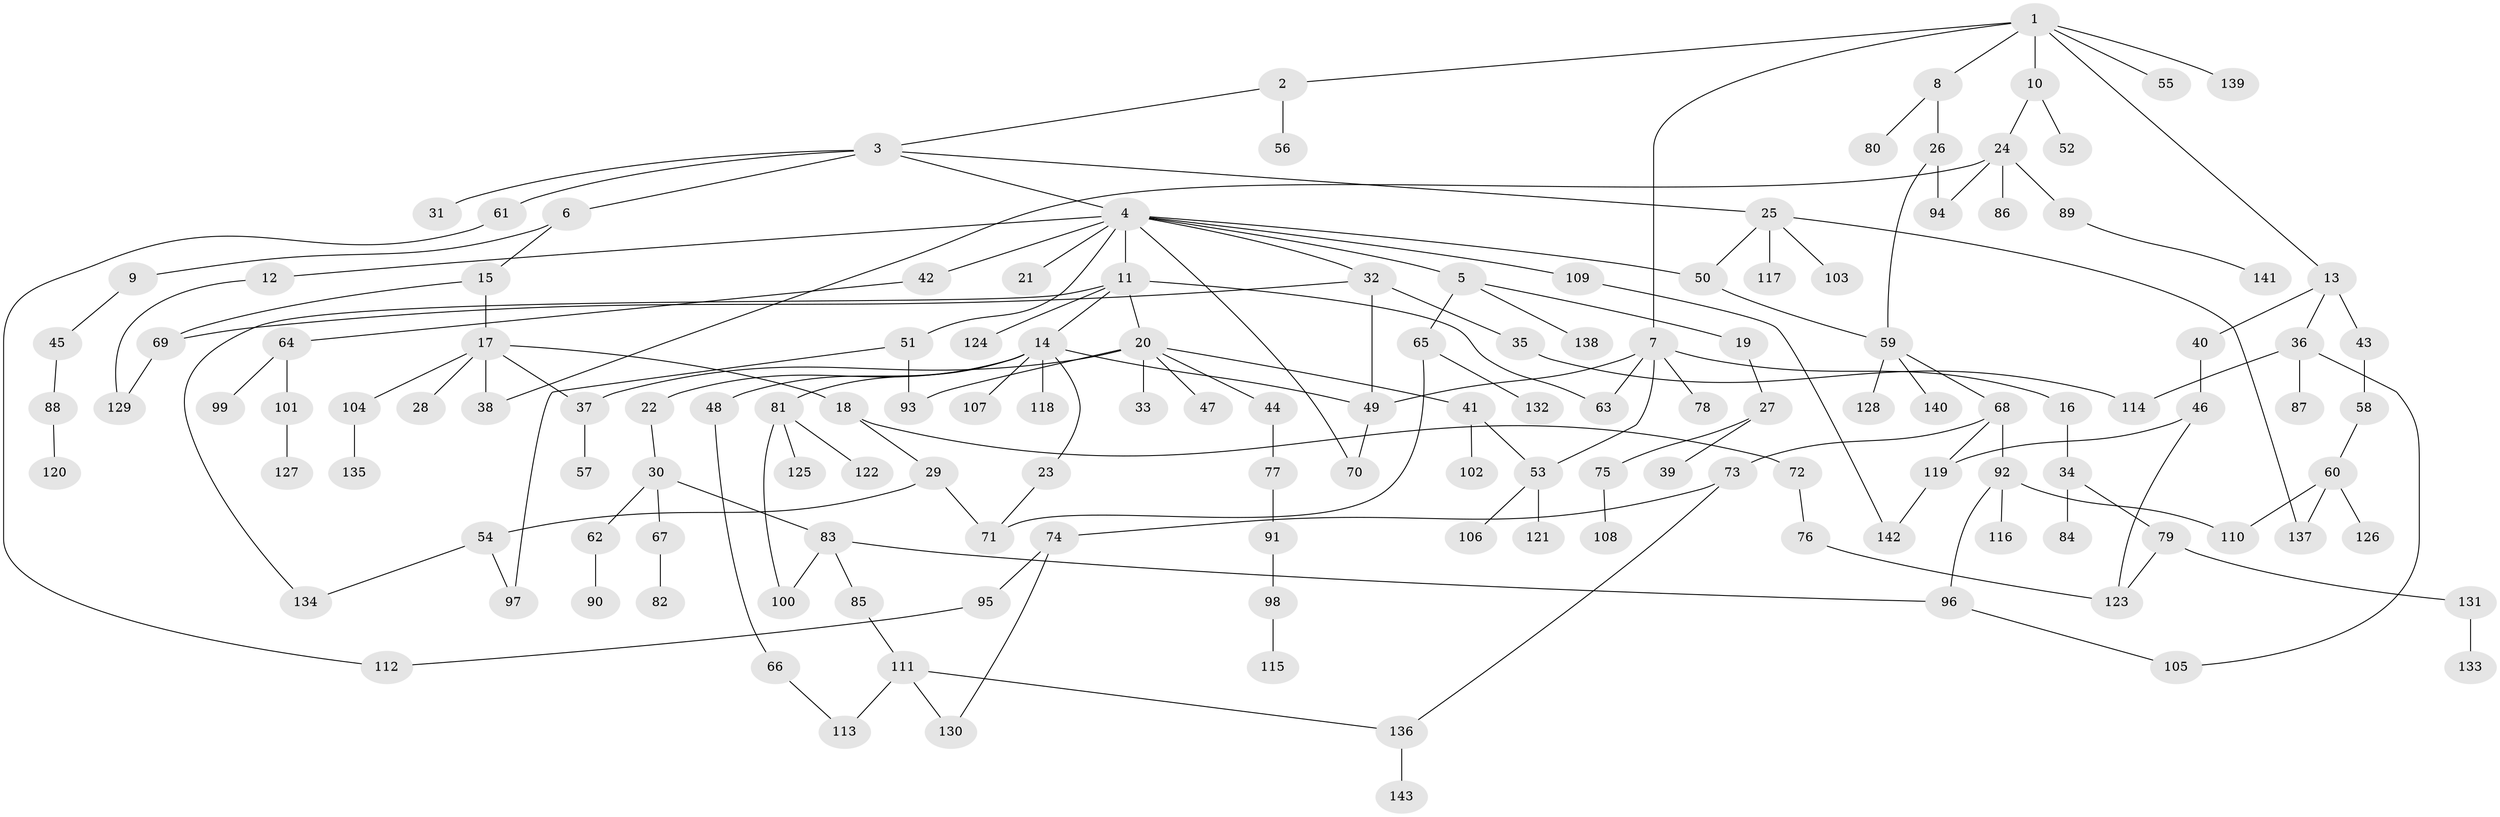 // coarse degree distribution, {4: 0.1388888888888889, 5: 0.09722222222222222, 9: 0.013888888888888888, 2: 0.4027777777777778, 3: 0.20833333333333334, 1: 0.125, 6: 0.013888888888888888}
// Generated by graph-tools (version 1.1) at 2025/36/03/04/25 23:36:02]
// undirected, 143 vertices, 173 edges
graph export_dot {
  node [color=gray90,style=filled];
  1;
  2;
  3;
  4;
  5;
  6;
  7;
  8;
  9;
  10;
  11;
  12;
  13;
  14;
  15;
  16;
  17;
  18;
  19;
  20;
  21;
  22;
  23;
  24;
  25;
  26;
  27;
  28;
  29;
  30;
  31;
  32;
  33;
  34;
  35;
  36;
  37;
  38;
  39;
  40;
  41;
  42;
  43;
  44;
  45;
  46;
  47;
  48;
  49;
  50;
  51;
  52;
  53;
  54;
  55;
  56;
  57;
  58;
  59;
  60;
  61;
  62;
  63;
  64;
  65;
  66;
  67;
  68;
  69;
  70;
  71;
  72;
  73;
  74;
  75;
  76;
  77;
  78;
  79;
  80;
  81;
  82;
  83;
  84;
  85;
  86;
  87;
  88;
  89;
  90;
  91;
  92;
  93;
  94;
  95;
  96;
  97;
  98;
  99;
  100;
  101;
  102;
  103;
  104;
  105;
  106;
  107;
  108;
  109;
  110;
  111;
  112;
  113;
  114;
  115;
  116;
  117;
  118;
  119;
  120;
  121;
  122;
  123;
  124;
  125;
  126;
  127;
  128;
  129;
  130;
  131;
  132;
  133;
  134;
  135;
  136;
  137;
  138;
  139;
  140;
  141;
  142;
  143;
  1 -- 2;
  1 -- 7;
  1 -- 8;
  1 -- 10;
  1 -- 13;
  1 -- 55;
  1 -- 139;
  2 -- 3;
  2 -- 56;
  3 -- 4;
  3 -- 6;
  3 -- 25;
  3 -- 31;
  3 -- 61;
  4 -- 5;
  4 -- 11;
  4 -- 12;
  4 -- 21;
  4 -- 32;
  4 -- 42;
  4 -- 50;
  4 -- 51;
  4 -- 109;
  4 -- 70;
  5 -- 19;
  5 -- 65;
  5 -- 138;
  6 -- 9;
  6 -- 15;
  7 -- 16;
  7 -- 78;
  7 -- 53;
  7 -- 49;
  7 -- 63;
  8 -- 26;
  8 -- 80;
  9 -- 45;
  10 -- 24;
  10 -- 52;
  11 -- 14;
  11 -- 20;
  11 -- 63;
  11 -- 124;
  11 -- 134;
  12 -- 129;
  13 -- 36;
  13 -- 40;
  13 -- 43;
  14 -- 22;
  14 -- 23;
  14 -- 48;
  14 -- 49;
  14 -- 81;
  14 -- 107;
  14 -- 118;
  15 -- 17;
  15 -- 69;
  16 -- 34;
  17 -- 18;
  17 -- 28;
  17 -- 37;
  17 -- 38;
  17 -- 104;
  18 -- 29;
  18 -- 72;
  19 -- 27;
  20 -- 33;
  20 -- 41;
  20 -- 44;
  20 -- 47;
  20 -- 37;
  20 -- 93;
  22 -- 30;
  23 -- 71;
  24 -- 86;
  24 -- 89;
  24 -- 94;
  24 -- 38;
  25 -- 103;
  25 -- 117;
  25 -- 137;
  25 -- 50;
  26 -- 94;
  26 -- 59;
  27 -- 39;
  27 -- 75;
  29 -- 54;
  29 -- 71;
  30 -- 62;
  30 -- 67;
  30 -- 83;
  32 -- 35;
  32 -- 69;
  32 -- 49;
  34 -- 79;
  34 -- 84;
  35 -- 114;
  36 -- 87;
  36 -- 105;
  36 -- 114;
  37 -- 57;
  40 -- 46;
  41 -- 53;
  41 -- 102;
  42 -- 64;
  43 -- 58;
  44 -- 77;
  45 -- 88;
  46 -- 119;
  46 -- 123;
  48 -- 66;
  49 -- 70;
  50 -- 59;
  51 -- 93;
  51 -- 97;
  53 -- 106;
  53 -- 121;
  54 -- 134;
  54 -- 97;
  58 -- 60;
  59 -- 68;
  59 -- 128;
  59 -- 140;
  60 -- 110;
  60 -- 126;
  60 -- 137;
  61 -- 112;
  62 -- 90;
  64 -- 99;
  64 -- 101;
  65 -- 132;
  65 -- 71;
  66 -- 113;
  67 -- 82;
  68 -- 73;
  68 -- 92;
  68 -- 119;
  69 -- 129;
  72 -- 76;
  73 -- 74;
  73 -- 136;
  74 -- 95;
  74 -- 130;
  75 -- 108;
  76 -- 123;
  77 -- 91;
  79 -- 131;
  79 -- 123;
  81 -- 122;
  81 -- 125;
  81 -- 100;
  83 -- 85;
  83 -- 96;
  83 -- 100;
  85 -- 111;
  88 -- 120;
  89 -- 141;
  91 -- 98;
  92 -- 116;
  92 -- 110;
  92 -- 96;
  95 -- 112;
  96 -- 105;
  98 -- 115;
  101 -- 127;
  104 -- 135;
  109 -- 142;
  111 -- 136;
  111 -- 130;
  111 -- 113;
  119 -- 142;
  131 -- 133;
  136 -- 143;
}
